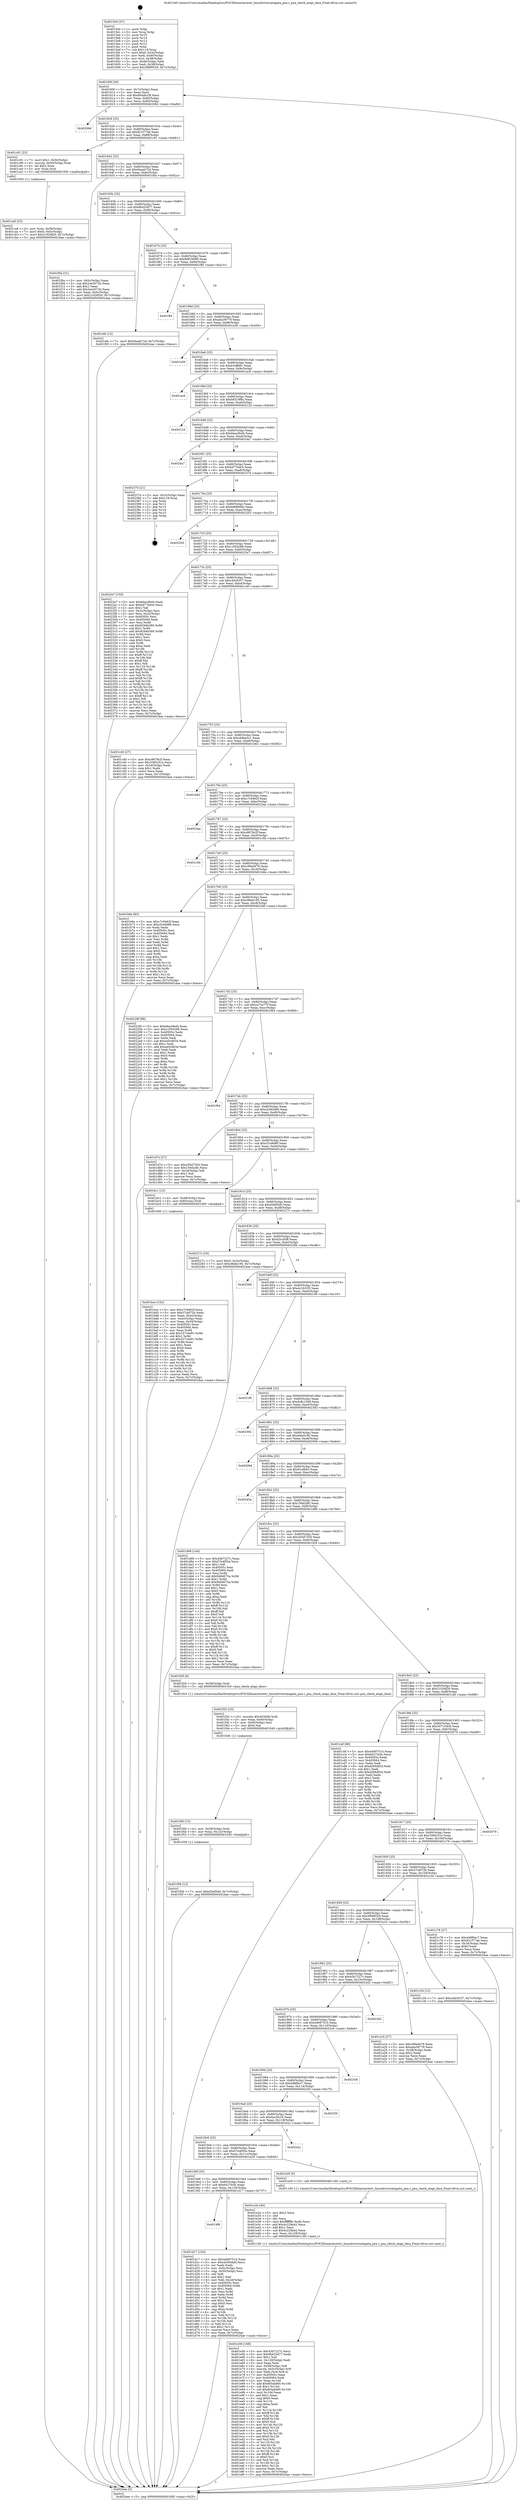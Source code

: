 digraph "0x4015e0" {
  label = "0x4015e0 (/mnt/c/Users/mathe/Desktop/tcc/POCII/binaries/extr_linuxdriversatapata_pxa.c_pxa_check_atapi_dma_Final-ollvm.out::main(0))"
  labelloc = "t"
  node[shape=record]

  Entry [label="",width=0.3,height=0.3,shape=circle,fillcolor=black,style=filled]
  "0x40160f" [label="{
     0x40160f [26]\l
     | [instrs]\l
     &nbsp;&nbsp;0x40160f \<+3\>: mov -0x7c(%rbp),%eax\l
     &nbsp;&nbsp;0x401612 \<+2\>: mov %eax,%ecx\l
     &nbsp;&nbsp;0x401614 \<+6\>: sub $0x804db1f8,%ecx\l
     &nbsp;&nbsp;0x40161a \<+3\>: mov %eax,-0x80(%rbp)\l
     &nbsp;&nbsp;0x40161d \<+6\>: mov %ecx,-0x84(%rbp)\l
     &nbsp;&nbsp;0x401623 \<+6\>: je 000000000040206d \<main+0xa8d\>\l
  }"]
  "0x40206d" [label="{
     0x40206d\l
  }", style=dashed]
  "0x401629" [label="{
     0x401629 [25]\l
     | [instrs]\l
     &nbsp;&nbsp;0x401629 \<+5\>: jmp 000000000040162e \<main+0x4e\>\l
     &nbsp;&nbsp;0x40162e \<+3\>: mov -0x80(%rbp),%eax\l
     &nbsp;&nbsp;0x401631 \<+5\>: sub $0x921f77a6,%eax\l
     &nbsp;&nbsp;0x401636 \<+6\>: mov %eax,-0x88(%rbp)\l
     &nbsp;&nbsp;0x40163c \<+6\>: je 0000000000401c91 \<main+0x6b1\>\l
  }"]
  Exit [label="",width=0.3,height=0.3,shape=circle,fillcolor=black,style=filled,peripheries=2]
  "0x401c91" [label="{
     0x401c91 [23]\l
     | [instrs]\l
     &nbsp;&nbsp;0x401c91 \<+7\>: movl $0x1,-0x50(%rbp)\l
     &nbsp;&nbsp;0x401c98 \<+4\>: movslq -0x50(%rbp),%rax\l
     &nbsp;&nbsp;0x401c9c \<+4\>: shl $0x2,%rax\l
     &nbsp;&nbsp;0x401ca0 \<+3\>: mov %rax,%rdi\l
     &nbsp;&nbsp;0x401ca3 \<+5\>: call 0000000000401050 \<malloc@plt\>\l
     | [calls]\l
     &nbsp;&nbsp;0x401050 \{1\} (unknown)\l
  }"]
  "0x401642" [label="{
     0x401642 [25]\l
     | [instrs]\l
     &nbsp;&nbsp;0x401642 \<+5\>: jmp 0000000000401647 \<main+0x67\>\l
     &nbsp;&nbsp;0x401647 \<+3\>: mov -0x80(%rbp),%eax\l
     &nbsp;&nbsp;0x40164a \<+5\>: sub $0x94aab72d,%eax\l
     &nbsp;&nbsp;0x40164f \<+6\>: mov %eax,-0x8c(%rbp)\l
     &nbsp;&nbsp;0x401655 \<+6\>: je 0000000000401f0a \<main+0x92a\>\l
  }"]
  "0x401f58" [label="{
     0x401f58 [12]\l
     | [instrs]\l
     &nbsp;&nbsp;0x401f58 \<+7\>: movl $0xd2fef5d0,-0x7c(%rbp)\l
     &nbsp;&nbsp;0x401f5f \<+5\>: jmp 00000000004024ae \<main+0xece\>\l
  }"]
  "0x401f0a" [label="{
     0x401f0a [31]\l
     | [instrs]\l
     &nbsp;&nbsp;0x401f0a \<+3\>: mov -0x5c(%rbp),%eax\l
     &nbsp;&nbsp;0x401f0d \<+5\>: sub $0x2ee3072b,%eax\l
     &nbsp;&nbsp;0x401f12 \<+3\>: add $0x1,%eax\l
     &nbsp;&nbsp;0x401f15 \<+5\>: add $0x2ee3072b,%eax\l
     &nbsp;&nbsp;0x401f1a \<+3\>: mov %eax,-0x5c(%rbp)\l
     &nbsp;&nbsp;0x401f1d \<+7\>: movl $0x21026f20,-0x7c(%rbp)\l
     &nbsp;&nbsp;0x401f24 \<+5\>: jmp 00000000004024ae \<main+0xece\>\l
  }"]
  "0x40165b" [label="{
     0x40165b [25]\l
     | [instrs]\l
     &nbsp;&nbsp;0x40165b \<+5\>: jmp 0000000000401660 \<main+0x80\>\l
     &nbsp;&nbsp;0x401660 \<+3\>: mov -0x80(%rbp),%eax\l
     &nbsp;&nbsp;0x401663 \<+5\>: sub $0x9b425d77,%eax\l
     &nbsp;&nbsp;0x401668 \<+6\>: mov %eax,-0x90(%rbp)\l
     &nbsp;&nbsp;0x40166e \<+6\>: je 0000000000401efe \<main+0x91e\>\l
  }"]
  "0x401f49" [label="{
     0x401f49 [15]\l
     | [instrs]\l
     &nbsp;&nbsp;0x401f49 \<+4\>: mov -0x58(%rbp),%rdi\l
     &nbsp;&nbsp;0x401f4d \<+6\>: mov %eax,-0x12c(%rbp)\l
     &nbsp;&nbsp;0x401f53 \<+5\>: call 0000000000401030 \<free@plt\>\l
     | [calls]\l
     &nbsp;&nbsp;0x401030 \{1\} (unknown)\l
  }"]
  "0x401efe" [label="{
     0x401efe [12]\l
     | [instrs]\l
     &nbsp;&nbsp;0x401efe \<+7\>: movl $0x94aab72d,-0x7c(%rbp)\l
     &nbsp;&nbsp;0x401f05 \<+5\>: jmp 00000000004024ae \<main+0xece\>\l
  }"]
  "0x401674" [label="{
     0x401674 [25]\l
     | [instrs]\l
     &nbsp;&nbsp;0x401674 \<+5\>: jmp 0000000000401679 \<main+0x99\>\l
     &nbsp;&nbsp;0x401679 \<+3\>: mov -0x80(%rbp),%eax\l
     &nbsp;&nbsp;0x40167c \<+5\>: sub $0x9d634990,%eax\l
     &nbsp;&nbsp;0x401681 \<+6\>: mov %eax,-0x94(%rbp)\l
     &nbsp;&nbsp;0x401687 \<+6\>: je 0000000000401ff4 \<main+0xa14\>\l
  }"]
  "0x401f32" [label="{
     0x401f32 [23]\l
     | [instrs]\l
     &nbsp;&nbsp;0x401f32 \<+10\>: movabs $0x4030d6,%rdi\l
     &nbsp;&nbsp;0x401f3c \<+3\>: mov %eax,-0x60(%rbp)\l
     &nbsp;&nbsp;0x401f3f \<+3\>: mov -0x60(%rbp),%esi\l
     &nbsp;&nbsp;0x401f42 \<+2\>: mov $0x0,%al\l
     &nbsp;&nbsp;0x401f44 \<+5\>: call 0000000000401040 \<printf@plt\>\l
     | [calls]\l
     &nbsp;&nbsp;0x401040 \{1\} (unknown)\l
  }"]
  "0x401ff4" [label="{
     0x401ff4\l
  }", style=dashed]
  "0x40168d" [label="{
     0x40168d [25]\l
     | [instrs]\l
     &nbsp;&nbsp;0x40168d \<+5\>: jmp 0000000000401692 \<main+0xb2\>\l
     &nbsp;&nbsp;0x401692 \<+3\>: mov -0x80(%rbp),%eax\l
     &nbsp;&nbsp;0x401695 \<+5\>: sub $0xada39779,%eax\l
     &nbsp;&nbsp;0x40169a \<+6\>: mov %eax,-0x98(%rbp)\l
     &nbsp;&nbsp;0x4016a0 \<+6\>: je 0000000000401a36 \<main+0x456\>\l
  }"]
  "0x401e56" [label="{
     0x401e56 [168]\l
     | [instrs]\l
     &nbsp;&nbsp;0x401e56 \<+5\>: mov $0x43b7227c,%ecx\l
     &nbsp;&nbsp;0x401e5b \<+5\>: mov $0x9b425d77,%edx\l
     &nbsp;&nbsp;0x401e60 \<+3\>: mov $0x1,%sil\l
     &nbsp;&nbsp;0x401e63 \<+6\>: mov -0x128(%rbp),%edi\l
     &nbsp;&nbsp;0x401e69 \<+3\>: imul %eax,%edi\l
     &nbsp;&nbsp;0x401e6c \<+4\>: mov -0x58(%rbp),%r8\l
     &nbsp;&nbsp;0x401e70 \<+4\>: movslq -0x5c(%rbp),%r9\l
     &nbsp;&nbsp;0x401e74 \<+4\>: mov %edi,(%r8,%r9,4)\l
     &nbsp;&nbsp;0x401e78 \<+7\>: mov 0x40505c,%eax\l
     &nbsp;&nbsp;0x401e7f \<+7\>: mov 0x405064,%edi\l
     &nbsp;&nbsp;0x401e86 \<+3\>: mov %eax,%r10d\l
     &nbsp;&nbsp;0x401e89 \<+7\>: add $0xfe5add60,%r10d\l
     &nbsp;&nbsp;0x401e90 \<+4\>: sub $0x1,%r10d\l
     &nbsp;&nbsp;0x401e94 \<+7\>: sub $0xfe5add60,%r10d\l
     &nbsp;&nbsp;0x401e9b \<+4\>: imul %r10d,%eax\l
     &nbsp;&nbsp;0x401e9f \<+3\>: and $0x1,%eax\l
     &nbsp;&nbsp;0x401ea2 \<+3\>: cmp $0x0,%eax\l
     &nbsp;&nbsp;0x401ea5 \<+4\>: sete %r11b\l
     &nbsp;&nbsp;0x401ea9 \<+3\>: cmp $0xa,%edi\l
     &nbsp;&nbsp;0x401eac \<+3\>: setl %bl\l
     &nbsp;&nbsp;0x401eaf \<+3\>: mov %r11b,%r14b\l
     &nbsp;&nbsp;0x401eb2 \<+4\>: xor $0xff,%r14b\l
     &nbsp;&nbsp;0x401eb6 \<+3\>: mov %bl,%r15b\l
     &nbsp;&nbsp;0x401eb9 \<+4\>: xor $0xff,%r15b\l
     &nbsp;&nbsp;0x401ebd \<+4\>: xor $0x0,%sil\l
     &nbsp;&nbsp;0x401ec1 \<+3\>: mov %r14b,%r12b\l
     &nbsp;&nbsp;0x401ec4 \<+4\>: and $0x0,%r12b\l
     &nbsp;&nbsp;0x401ec8 \<+3\>: and %sil,%r11b\l
     &nbsp;&nbsp;0x401ecb \<+3\>: mov %r15b,%r13b\l
     &nbsp;&nbsp;0x401ece \<+4\>: and $0x0,%r13b\l
     &nbsp;&nbsp;0x401ed2 \<+3\>: and %sil,%bl\l
     &nbsp;&nbsp;0x401ed5 \<+3\>: or %r11b,%r12b\l
     &nbsp;&nbsp;0x401ed8 \<+3\>: or %bl,%r13b\l
     &nbsp;&nbsp;0x401edb \<+3\>: xor %r13b,%r12b\l
     &nbsp;&nbsp;0x401ede \<+3\>: or %r15b,%r14b\l
     &nbsp;&nbsp;0x401ee1 \<+4\>: xor $0xff,%r14b\l
     &nbsp;&nbsp;0x401ee5 \<+4\>: or $0x0,%sil\l
     &nbsp;&nbsp;0x401ee9 \<+3\>: and %sil,%r14b\l
     &nbsp;&nbsp;0x401eec \<+3\>: or %r14b,%r12b\l
     &nbsp;&nbsp;0x401eef \<+4\>: test $0x1,%r12b\l
     &nbsp;&nbsp;0x401ef3 \<+3\>: cmovne %edx,%ecx\l
     &nbsp;&nbsp;0x401ef6 \<+3\>: mov %ecx,-0x7c(%rbp)\l
     &nbsp;&nbsp;0x401ef9 \<+5\>: jmp 00000000004024ae \<main+0xece\>\l
  }"]
  "0x401a36" [label="{
     0x401a36\l
  }", style=dashed]
  "0x4016a6" [label="{
     0x4016a6 [25]\l
     | [instrs]\l
     &nbsp;&nbsp;0x4016a6 \<+5\>: jmp 00000000004016ab \<main+0xcb\>\l
     &nbsp;&nbsp;0x4016ab \<+3\>: mov -0x80(%rbp),%eax\l
     &nbsp;&nbsp;0x4016ae \<+5\>: sub $0xb3cffd81,%eax\l
     &nbsp;&nbsp;0x4016b3 \<+6\>: mov %eax,-0x9c(%rbp)\l
     &nbsp;&nbsp;0x4016b9 \<+6\>: je 0000000000401ac6 \<main+0x4e6\>\l
  }"]
  "0x401e2e" [label="{
     0x401e2e [40]\l
     | [instrs]\l
     &nbsp;&nbsp;0x401e2e \<+5\>: mov $0x2,%ecx\l
     &nbsp;&nbsp;0x401e33 \<+1\>: cltd\l
     &nbsp;&nbsp;0x401e34 \<+2\>: idiv %ecx\l
     &nbsp;&nbsp;0x401e36 \<+6\>: imul $0xfffffffe,%edx,%ecx\l
     &nbsp;&nbsp;0x401e3c \<+6\>: add $0x4c228a42,%ecx\l
     &nbsp;&nbsp;0x401e42 \<+3\>: add $0x1,%ecx\l
     &nbsp;&nbsp;0x401e45 \<+6\>: sub $0x4c228a42,%ecx\l
     &nbsp;&nbsp;0x401e4b \<+6\>: mov %ecx,-0x128(%rbp)\l
     &nbsp;&nbsp;0x401e51 \<+5\>: call 0000000000401160 \<next_i\>\l
     | [calls]\l
     &nbsp;&nbsp;0x401160 \{1\} (/mnt/c/Users/mathe/Desktop/tcc/POCII/binaries/extr_linuxdriversatapata_pxa.c_pxa_check_atapi_dma_Final-ollvm.out::next_i)\l
  }"]
  "0x401ac6" [label="{
     0x401ac6\l
  }", style=dashed]
  "0x4016bf" [label="{
     0x4016bf [25]\l
     | [instrs]\l
     &nbsp;&nbsp;0x4016bf \<+5\>: jmp 00000000004016c4 \<main+0xe4\>\l
     &nbsp;&nbsp;0x4016c4 \<+3\>: mov -0x80(%rbp),%eax\l
     &nbsp;&nbsp;0x4016c7 \<+5\>: sub $0xb8318f8c,%eax\l
     &nbsp;&nbsp;0x4016cc \<+6\>: mov %eax,-0xa0(%rbp)\l
     &nbsp;&nbsp;0x4016d2 \<+6\>: je 0000000000402124 \<main+0xb44\>\l
  }"]
  "0x4019f8" [label="{
     0x4019f8\l
  }", style=dashed]
  "0x402124" [label="{
     0x402124\l
  }", style=dashed]
  "0x4016d8" [label="{
     0x4016d8 [25]\l
     | [instrs]\l
     &nbsp;&nbsp;0x4016d8 \<+5\>: jmp 00000000004016dd \<main+0xfd\>\l
     &nbsp;&nbsp;0x4016dd \<+3\>: mov -0x80(%rbp),%eax\l
     &nbsp;&nbsp;0x4016e0 \<+5\>: sub $0xbbac0bd4,%eax\l
     &nbsp;&nbsp;0x4016e5 \<+6\>: mov %eax,-0xa4(%rbp)\l
     &nbsp;&nbsp;0x4016eb \<+6\>: je 00000000004024a7 \<main+0xec7\>\l
  }"]
  "0x401d17" [label="{
     0x401d17 [103]\l
     | [instrs]\l
     &nbsp;&nbsp;0x401d17 \<+5\>: mov $0x44697510,%eax\l
     &nbsp;&nbsp;0x401d1c \<+5\>: mov $0xcb393dd0,%ecx\l
     &nbsp;&nbsp;0x401d21 \<+2\>: xor %edx,%edx\l
     &nbsp;&nbsp;0x401d23 \<+3\>: mov -0x5c(%rbp),%esi\l
     &nbsp;&nbsp;0x401d26 \<+3\>: cmp -0x50(%rbp),%esi\l
     &nbsp;&nbsp;0x401d29 \<+4\>: setl %dil\l
     &nbsp;&nbsp;0x401d2d \<+4\>: and $0x1,%dil\l
     &nbsp;&nbsp;0x401d31 \<+4\>: mov %dil,-0x2d(%rbp)\l
     &nbsp;&nbsp;0x401d35 \<+7\>: mov 0x40505c,%esi\l
     &nbsp;&nbsp;0x401d3c \<+8\>: mov 0x405064,%r8d\l
     &nbsp;&nbsp;0x401d44 \<+3\>: sub $0x1,%edx\l
     &nbsp;&nbsp;0x401d47 \<+3\>: mov %esi,%r9d\l
     &nbsp;&nbsp;0x401d4a \<+3\>: add %edx,%r9d\l
     &nbsp;&nbsp;0x401d4d \<+4\>: imul %r9d,%esi\l
     &nbsp;&nbsp;0x401d51 \<+3\>: and $0x1,%esi\l
     &nbsp;&nbsp;0x401d54 \<+3\>: cmp $0x0,%esi\l
     &nbsp;&nbsp;0x401d57 \<+4\>: sete %dil\l
     &nbsp;&nbsp;0x401d5b \<+4\>: cmp $0xa,%r8d\l
     &nbsp;&nbsp;0x401d5f \<+4\>: setl %r10b\l
     &nbsp;&nbsp;0x401d63 \<+3\>: mov %dil,%r11b\l
     &nbsp;&nbsp;0x401d66 \<+3\>: and %r10b,%r11b\l
     &nbsp;&nbsp;0x401d69 \<+3\>: xor %r10b,%dil\l
     &nbsp;&nbsp;0x401d6c \<+3\>: or %dil,%r11b\l
     &nbsp;&nbsp;0x401d6f \<+4\>: test $0x1,%r11b\l
     &nbsp;&nbsp;0x401d73 \<+3\>: cmovne %ecx,%eax\l
     &nbsp;&nbsp;0x401d76 \<+3\>: mov %eax,-0x7c(%rbp)\l
     &nbsp;&nbsp;0x401d79 \<+5\>: jmp 00000000004024ae \<main+0xece\>\l
  }"]
  "0x4024a7" [label="{
     0x4024a7\l
  }", style=dashed]
  "0x4016f1" [label="{
     0x4016f1 [25]\l
     | [instrs]\l
     &nbsp;&nbsp;0x4016f1 \<+5\>: jmp 00000000004016f6 \<main+0x116\>\l
     &nbsp;&nbsp;0x4016f6 \<+3\>: mov -0x80(%rbp),%eax\l
     &nbsp;&nbsp;0x4016f9 \<+5\>: sub $0xbd77bdc0,%eax\l
     &nbsp;&nbsp;0x4016fe \<+6\>: mov %eax,-0xa8(%rbp)\l
     &nbsp;&nbsp;0x401704 \<+6\>: je 000000000040237d \<main+0xd9d\>\l
  }"]
  "0x4019df" [label="{
     0x4019df [25]\l
     | [instrs]\l
     &nbsp;&nbsp;0x4019df \<+5\>: jmp 00000000004019e4 \<main+0x404\>\l
     &nbsp;&nbsp;0x4019e4 \<+3\>: mov -0x80(%rbp),%eax\l
     &nbsp;&nbsp;0x4019e7 \<+5\>: sub $0x64270cfc,%eax\l
     &nbsp;&nbsp;0x4019ec \<+6\>: mov %eax,-0x120(%rbp)\l
     &nbsp;&nbsp;0x4019f2 \<+6\>: je 0000000000401d17 \<main+0x737\>\l
  }"]
  "0x40237d" [label="{
     0x40237d [21]\l
     | [instrs]\l
     &nbsp;&nbsp;0x40237d \<+3\>: mov -0x2c(%rbp),%eax\l
     &nbsp;&nbsp;0x402380 \<+7\>: add $0x118,%rsp\l
     &nbsp;&nbsp;0x402387 \<+1\>: pop %rbx\l
     &nbsp;&nbsp;0x402388 \<+2\>: pop %r12\l
     &nbsp;&nbsp;0x40238a \<+2\>: pop %r13\l
     &nbsp;&nbsp;0x40238c \<+2\>: pop %r14\l
     &nbsp;&nbsp;0x40238e \<+2\>: pop %r15\l
     &nbsp;&nbsp;0x402390 \<+1\>: pop %rbp\l
     &nbsp;&nbsp;0x402391 \<+1\>: ret\l
  }"]
  "0x40170a" [label="{
     0x40170a [25]\l
     | [instrs]\l
     &nbsp;&nbsp;0x40170a \<+5\>: jmp 000000000040170f \<main+0x12f\>\l
     &nbsp;&nbsp;0x40170f \<+3\>: mov -0x80(%rbp),%eax\l
     &nbsp;&nbsp;0x401712 \<+5\>: sub $0xbdb8906c,%eax\l
     &nbsp;&nbsp;0x401717 \<+6\>: mov %eax,-0xac(%rbp)\l
     &nbsp;&nbsp;0x40171d \<+6\>: je 0000000000402205 \<main+0xc25\>\l
  }"]
  "0x401e29" [label="{
     0x401e29 [5]\l
     | [instrs]\l
     &nbsp;&nbsp;0x401e29 \<+5\>: call 0000000000401160 \<next_i\>\l
     | [calls]\l
     &nbsp;&nbsp;0x401160 \{1\} (/mnt/c/Users/mathe/Desktop/tcc/POCII/binaries/extr_linuxdriversatapata_pxa.c_pxa_check_atapi_dma_Final-ollvm.out::next_i)\l
  }"]
  "0x402205" [label="{
     0x402205\l
  }", style=dashed]
  "0x401723" [label="{
     0x401723 [25]\l
     | [instrs]\l
     &nbsp;&nbsp;0x401723 \<+5\>: jmp 0000000000401728 \<main+0x148\>\l
     &nbsp;&nbsp;0x401728 \<+3\>: mov -0x80(%rbp),%eax\l
     &nbsp;&nbsp;0x40172b \<+5\>: sub $0xc1954288,%eax\l
     &nbsp;&nbsp;0x401730 \<+6\>: mov %eax,-0xb0(%rbp)\l
     &nbsp;&nbsp;0x401736 \<+6\>: je 00000000004022e7 \<main+0xd07\>\l
  }"]
  "0x4019c6" [label="{
     0x4019c6 [25]\l
     | [instrs]\l
     &nbsp;&nbsp;0x4019c6 \<+5\>: jmp 00000000004019cb \<main+0x3eb\>\l
     &nbsp;&nbsp;0x4019cb \<+3\>: mov -0x80(%rbp),%eax\l
     &nbsp;&nbsp;0x4019ce \<+5\>: sub $0x57e4f50a,%eax\l
     &nbsp;&nbsp;0x4019d3 \<+6\>: mov %eax,-0x11c(%rbp)\l
     &nbsp;&nbsp;0x4019d9 \<+6\>: je 0000000000401e29 \<main+0x849\>\l
  }"]
  "0x4022e7" [label="{
     0x4022e7 [150]\l
     | [instrs]\l
     &nbsp;&nbsp;0x4022e7 \<+5\>: mov $0xbbac0bd4,%eax\l
     &nbsp;&nbsp;0x4022ec \<+5\>: mov $0xbd77bdc0,%ecx\l
     &nbsp;&nbsp;0x4022f1 \<+2\>: mov $0x1,%dl\l
     &nbsp;&nbsp;0x4022f3 \<+3\>: mov -0x3c(%rbp),%esi\l
     &nbsp;&nbsp;0x4022f6 \<+3\>: mov %esi,-0x2c(%rbp)\l
     &nbsp;&nbsp;0x4022f9 \<+7\>: mov 0x40505c,%esi\l
     &nbsp;&nbsp;0x402300 \<+7\>: mov 0x405064,%edi\l
     &nbsp;&nbsp;0x402307 \<+3\>: mov %esi,%r8d\l
     &nbsp;&nbsp;0x40230a \<+7\>: sub $0x9294b380,%r8d\l
     &nbsp;&nbsp;0x402311 \<+4\>: sub $0x1,%r8d\l
     &nbsp;&nbsp;0x402315 \<+7\>: add $0x9294b380,%r8d\l
     &nbsp;&nbsp;0x40231c \<+4\>: imul %r8d,%esi\l
     &nbsp;&nbsp;0x402320 \<+3\>: and $0x1,%esi\l
     &nbsp;&nbsp;0x402323 \<+3\>: cmp $0x0,%esi\l
     &nbsp;&nbsp;0x402326 \<+4\>: sete %r9b\l
     &nbsp;&nbsp;0x40232a \<+3\>: cmp $0xa,%edi\l
     &nbsp;&nbsp;0x40232d \<+4\>: setl %r10b\l
     &nbsp;&nbsp;0x402331 \<+3\>: mov %r9b,%r11b\l
     &nbsp;&nbsp;0x402334 \<+4\>: xor $0xff,%r11b\l
     &nbsp;&nbsp;0x402338 \<+3\>: mov %r10b,%bl\l
     &nbsp;&nbsp;0x40233b \<+3\>: xor $0xff,%bl\l
     &nbsp;&nbsp;0x40233e \<+3\>: xor $0x1,%dl\l
     &nbsp;&nbsp;0x402341 \<+3\>: mov %r11b,%r14b\l
     &nbsp;&nbsp;0x402344 \<+4\>: and $0xff,%r14b\l
     &nbsp;&nbsp;0x402348 \<+3\>: and %dl,%r9b\l
     &nbsp;&nbsp;0x40234b \<+3\>: mov %bl,%r15b\l
     &nbsp;&nbsp;0x40234e \<+4\>: and $0xff,%r15b\l
     &nbsp;&nbsp;0x402352 \<+3\>: and %dl,%r10b\l
     &nbsp;&nbsp;0x402355 \<+3\>: or %r9b,%r14b\l
     &nbsp;&nbsp;0x402358 \<+3\>: or %r10b,%r15b\l
     &nbsp;&nbsp;0x40235b \<+3\>: xor %r15b,%r14b\l
     &nbsp;&nbsp;0x40235e \<+3\>: or %bl,%r11b\l
     &nbsp;&nbsp;0x402361 \<+4\>: xor $0xff,%r11b\l
     &nbsp;&nbsp;0x402365 \<+3\>: or $0x1,%dl\l
     &nbsp;&nbsp;0x402368 \<+3\>: and %dl,%r11b\l
     &nbsp;&nbsp;0x40236b \<+3\>: or %r11b,%r14b\l
     &nbsp;&nbsp;0x40236e \<+4\>: test $0x1,%r14b\l
     &nbsp;&nbsp;0x402372 \<+3\>: cmovne %ecx,%eax\l
     &nbsp;&nbsp;0x402375 \<+3\>: mov %eax,-0x7c(%rbp)\l
     &nbsp;&nbsp;0x402378 \<+5\>: jmp 00000000004024ae \<main+0xece\>\l
  }"]
  "0x40173c" [label="{
     0x40173c [25]\l
     | [instrs]\l
     &nbsp;&nbsp;0x40173c \<+5\>: jmp 0000000000401741 \<main+0x161\>\l
     &nbsp;&nbsp;0x401741 \<+3\>: mov -0x80(%rbp),%eax\l
     &nbsp;&nbsp;0x401744 \<+5\>: sub $0xc4dc9337,%eax\l
     &nbsp;&nbsp;0x401749 \<+6\>: mov %eax,-0xb4(%rbp)\l
     &nbsp;&nbsp;0x40174f \<+6\>: je 0000000000401c40 \<main+0x660\>\l
  }"]
  "0x40242c" [label="{
     0x40242c\l
  }", style=dashed]
  "0x401c40" [label="{
     0x401c40 [27]\l
     | [instrs]\l
     &nbsp;&nbsp;0x401c40 \<+5\>: mov $0xc867fe2f,%eax\l
     &nbsp;&nbsp;0x401c45 \<+5\>: mov $0x3385c51e,%ecx\l
     &nbsp;&nbsp;0x401c4a \<+3\>: mov -0x34(%rbp),%edx\l
     &nbsp;&nbsp;0x401c4d \<+3\>: cmp $0x1,%edx\l
     &nbsp;&nbsp;0x401c50 \<+3\>: cmovl %ecx,%eax\l
     &nbsp;&nbsp;0x401c53 \<+3\>: mov %eax,-0x7c(%rbp)\l
     &nbsp;&nbsp;0x401c56 \<+5\>: jmp 00000000004024ae \<main+0xece\>\l
  }"]
  "0x401755" [label="{
     0x401755 [25]\l
     | [instrs]\l
     &nbsp;&nbsp;0x401755 \<+5\>: jmp 000000000040175a \<main+0x17a\>\l
     &nbsp;&nbsp;0x40175a \<+3\>: mov -0x80(%rbp),%eax\l
     &nbsp;&nbsp;0x40175d \<+5\>: sub $0xc64be5c1,%eax\l
     &nbsp;&nbsp;0x401762 \<+6\>: mov %eax,-0xb8(%rbp)\l
     &nbsp;&nbsp;0x401768 \<+6\>: je 0000000000401b62 \<main+0x582\>\l
  }"]
  "0x4019ad" [label="{
     0x4019ad [25]\l
     | [instrs]\l
     &nbsp;&nbsp;0x4019ad \<+5\>: jmp 00000000004019b2 \<main+0x3d2\>\l
     &nbsp;&nbsp;0x4019b2 \<+3\>: mov -0x80(%rbp),%eax\l
     &nbsp;&nbsp;0x4019b5 \<+5\>: sub $0x4ac5fc16,%eax\l
     &nbsp;&nbsp;0x4019ba \<+6\>: mov %eax,-0x118(%rbp)\l
     &nbsp;&nbsp;0x4019c0 \<+6\>: je 000000000040242c \<main+0xe4c\>\l
  }"]
  "0x401b62" [label="{
     0x401b62\l
  }", style=dashed]
  "0x40176e" [label="{
     0x40176e [25]\l
     | [instrs]\l
     &nbsp;&nbsp;0x40176e \<+5\>: jmp 0000000000401773 \<main+0x193\>\l
     &nbsp;&nbsp;0x401773 \<+3\>: mov -0x80(%rbp),%eax\l
     &nbsp;&nbsp;0x401776 \<+5\>: sub $0xc7c9462f,%eax\l
     &nbsp;&nbsp;0x40177b \<+6\>: mov %eax,-0xbc(%rbp)\l
     &nbsp;&nbsp;0x401781 \<+6\>: je 00000000004023aa \<main+0xdca\>\l
  }"]
  "0x40225f" [label="{
     0x40225f\l
  }", style=dashed]
  "0x4023aa" [label="{
     0x4023aa\l
  }", style=dashed]
  "0x401787" [label="{
     0x401787 [25]\l
     | [instrs]\l
     &nbsp;&nbsp;0x401787 \<+5\>: jmp 000000000040178c \<main+0x1ac\>\l
     &nbsp;&nbsp;0x40178c \<+3\>: mov -0x80(%rbp),%eax\l
     &nbsp;&nbsp;0x40178f \<+5\>: sub $0xc867fe2f,%eax\l
     &nbsp;&nbsp;0x401794 \<+6\>: mov %eax,-0xc0(%rbp)\l
     &nbsp;&nbsp;0x40179a \<+6\>: je 0000000000401c5b \<main+0x67b\>\l
  }"]
  "0x401994" [label="{
     0x401994 [25]\l
     | [instrs]\l
     &nbsp;&nbsp;0x401994 \<+5\>: jmp 0000000000401999 \<main+0x3b9\>\l
     &nbsp;&nbsp;0x401999 \<+3\>: mov -0x80(%rbp),%eax\l
     &nbsp;&nbsp;0x40199c \<+5\>: sub $0x448f0ec7,%eax\l
     &nbsp;&nbsp;0x4019a1 \<+6\>: mov %eax,-0x114(%rbp)\l
     &nbsp;&nbsp;0x4019a7 \<+6\>: je 000000000040225f \<main+0xc7f\>\l
  }"]
  "0x401c5b" [label="{
     0x401c5b\l
  }", style=dashed]
  "0x4017a0" [label="{
     0x4017a0 [25]\l
     | [instrs]\l
     &nbsp;&nbsp;0x4017a0 \<+5\>: jmp 00000000004017a5 \<main+0x1c5\>\l
     &nbsp;&nbsp;0x4017a5 \<+3\>: mov -0x80(%rbp),%eax\l
     &nbsp;&nbsp;0x4017a8 \<+5\>: sub $0xc99ed479,%eax\l
     &nbsp;&nbsp;0x4017ad \<+6\>: mov %eax,-0xc4(%rbp)\l
     &nbsp;&nbsp;0x4017b3 \<+6\>: je 0000000000401b6e \<main+0x58e\>\l
  }"]
  "0x4023c6" [label="{
     0x4023c6\l
  }", style=dashed]
  "0x401b6e" [label="{
     0x401b6e [83]\l
     | [instrs]\l
     &nbsp;&nbsp;0x401b6e \<+5\>: mov $0xc7c9462f,%eax\l
     &nbsp;&nbsp;0x401b73 \<+5\>: mov $0xcf1e9d88,%ecx\l
     &nbsp;&nbsp;0x401b78 \<+2\>: xor %edx,%edx\l
     &nbsp;&nbsp;0x401b7a \<+7\>: mov 0x40505c,%esi\l
     &nbsp;&nbsp;0x401b81 \<+7\>: mov 0x405064,%edi\l
     &nbsp;&nbsp;0x401b88 \<+3\>: sub $0x1,%edx\l
     &nbsp;&nbsp;0x401b8b \<+3\>: mov %esi,%r8d\l
     &nbsp;&nbsp;0x401b8e \<+3\>: add %edx,%r8d\l
     &nbsp;&nbsp;0x401b91 \<+4\>: imul %r8d,%esi\l
     &nbsp;&nbsp;0x401b95 \<+3\>: and $0x1,%esi\l
     &nbsp;&nbsp;0x401b98 \<+3\>: cmp $0x0,%esi\l
     &nbsp;&nbsp;0x401b9b \<+4\>: sete %r9b\l
     &nbsp;&nbsp;0x401b9f \<+3\>: cmp $0xa,%edi\l
     &nbsp;&nbsp;0x401ba2 \<+4\>: setl %r10b\l
     &nbsp;&nbsp;0x401ba6 \<+3\>: mov %r9b,%r11b\l
     &nbsp;&nbsp;0x401ba9 \<+3\>: and %r10b,%r11b\l
     &nbsp;&nbsp;0x401bac \<+3\>: xor %r10b,%r9b\l
     &nbsp;&nbsp;0x401baf \<+3\>: or %r9b,%r11b\l
     &nbsp;&nbsp;0x401bb2 \<+4\>: test $0x1,%r11b\l
     &nbsp;&nbsp;0x401bb6 \<+3\>: cmovne %ecx,%eax\l
     &nbsp;&nbsp;0x401bb9 \<+3\>: mov %eax,-0x7c(%rbp)\l
     &nbsp;&nbsp;0x401bbc \<+5\>: jmp 00000000004024ae \<main+0xece\>\l
  }"]
  "0x4017b9" [label="{
     0x4017b9 [25]\l
     | [instrs]\l
     &nbsp;&nbsp;0x4017b9 \<+5\>: jmp 00000000004017be \<main+0x1de\>\l
     &nbsp;&nbsp;0x4017be \<+3\>: mov -0x80(%rbp),%eax\l
     &nbsp;&nbsp;0x4017c1 \<+5\>: sub $0xc9bde195,%eax\l
     &nbsp;&nbsp;0x4017c6 \<+6\>: mov %eax,-0xc8(%rbp)\l
     &nbsp;&nbsp;0x4017cc \<+6\>: je 000000000040228f \<main+0xcaf\>\l
  }"]
  "0x40197b" [label="{
     0x40197b [25]\l
     | [instrs]\l
     &nbsp;&nbsp;0x40197b \<+5\>: jmp 0000000000401980 \<main+0x3a0\>\l
     &nbsp;&nbsp;0x401980 \<+3\>: mov -0x80(%rbp),%eax\l
     &nbsp;&nbsp;0x401983 \<+5\>: sub $0x44697510,%eax\l
     &nbsp;&nbsp;0x401988 \<+6\>: mov %eax,-0x110(%rbp)\l
     &nbsp;&nbsp;0x40198e \<+6\>: je 00000000004023c6 \<main+0xde6\>\l
  }"]
  "0x40228f" [label="{
     0x40228f [88]\l
     | [instrs]\l
     &nbsp;&nbsp;0x40228f \<+5\>: mov $0xbbac0bd4,%eax\l
     &nbsp;&nbsp;0x402294 \<+5\>: mov $0xc1954288,%ecx\l
     &nbsp;&nbsp;0x402299 \<+7\>: mov 0x40505c,%edx\l
     &nbsp;&nbsp;0x4022a0 \<+7\>: mov 0x405064,%esi\l
     &nbsp;&nbsp;0x4022a7 \<+2\>: mov %edx,%edi\l
     &nbsp;&nbsp;0x4022a9 \<+6\>: sub $0xee0cd63d,%edi\l
     &nbsp;&nbsp;0x4022af \<+3\>: sub $0x1,%edi\l
     &nbsp;&nbsp;0x4022b2 \<+6\>: add $0xee0cd63d,%edi\l
     &nbsp;&nbsp;0x4022b8 \<+3\>: imul %edi,%edx\l
     &nbsp;&nbsp;0x4022bb \<+3\>: and $0x1,%edx\l
     &nbsp;&nbsp;0x4022be \<+3\>: cmp $0x0,%edx\l
     &nbsp;&nbsp;0x4022c1 \<+4\>: sete %r8b\l
     &nbsp;&nbsp;0x4022c5 \<+3\>: cmp $0xa,%esi\l
     &nbsp;&nbsp;0x4022c8 \<+4\>: setl %r9b\l
     &nbsp;&nbsp;0x4022cc \<+3\>: mov %r8b,%r10b\l
     &nbsp;&nbsp;0x4022cf \<+3\>: and %r9b,%r10b\l
     &nbsp;&nbsp;0x4022d2 \<+3\>: xor %r9b,%r8b\l
     &nbsp;&nbsp;0x4022d5 \<+3\>: or %r8b,%r10b\l
     &nbsp;&nbsp;0x4022d8 \<+4\>: test $0x1,%r10b\l
     &nbsp;&nbsp;0x4022dc \<+3\>: cmovne %ecx,%eax\l
     &nbsp;&nbsp;0x4022df \<+3\>: mov %eax,-0x7c(%rbp)\l
     &nbsp;&nbsp;0x4022e2 \<+5\>: jmp 00000000004024ae \<main+0xece\>\l
  }"]
  "0x4017d2" [label="{
     0x4017d2 [25]\l
     | [instrs]\l
     &nbsp;&nbsp;0x4017d2 \<+5\>: jmp 00000000004017d7 \<main+0x1f7\>\l
     &nbsp;&nbsp;0x4017d7 \<+3\>: mov -0x80(%rbp),%eax\l
     &nbsp;&nbsp;0x4017da \<+5\>: sub $0xca72e77f,%eax\l
     &nbsp;&nbsp;0x4017df \<+6\>: mov %eax,-0xcc(%rbp)\l
     &nbsp;&nbsp;0x4017e5 \<+6\>: je 0000000000401f64 \<main+0x984\>\l
  }"]
  "0x4023d2" [label="{
     0x4023d2\l
  }", style=dashed]
  "0x401f64" [label="{
     0x401f64\l
  }", style=dashed]
  "0x4017eb" [label="{
     0x4017eb [25]\l
     | [instrs]\l
     &nbsp;&nbsp;0x4017eb \<+5\>: jmp 00000000004017f0 \<main+0x210\>\l
     &nbsp;&nbsp;0x4017f0 \<+3\>: mov -0x80(%rbp),%eax\l
     &nbsp;&nbsp;0x4017f3 \<+5\>: sub $0xcb393dd0,%eax\l
     &nbsp;&nbsp;0x4017f8 \<+6\>: mov %eax,-0xd0(%rbp)\l
     &nbsp;&nbsp;0x4017fe \<+6\>: je 0000000000401d7e \<main+0x79e\>\l
  }"]
  "0x401ca8" [label="{
     0x401ca8 [23]\l
     | [instrs]\l
     &nbsp;&nbsp;0x401ca8 \<+4\>: mov %rax,-0x58(%rbp)\l
     &nbsp;&nbsp;0x401cac \<+7\>: movl $0x0,-0x5c(%rbp)\l
     &nbsp;&nbsp;0x401cb3 \<+7\>: movl $0x21026f20,-0x7c(%rbp)\l
     &nbsp;&nbsp;0x401cba \<+5\>: jmp 00000000004024ae \<main+0xece\>\l
  }"]
  "0x401d7e" [label="{
     0x401d7e [27]\l
     | [instrs]\l
     &nbsp;&nbsp;0x401d7e \<+5\>: mov $0x205d7350,%eax\l
     &nbsp;&nbsp;0x401d83 \<+5\>: mov $0x156d2dfc,%ecx\l
     &nbsp;&nbsp;0x401d88 \<+3\>: mov -0x2d(%rbp),%dl\l
     &nbsp;&nbsp;0x401d8b \<+3\>: test $0x1,%dl\l
     &nbsp;&nbsp;0x401d8e \<+3\>: cmovne %ecx,%eax\l
     &nbsp;&nbsp;0x401d91 \<+3\>: mov %eax,-0x7c(%rbp)\l
     &nbsp;&nbsp;0x401d94 \<+5\>: jmp 00000000004024ae \<main+0xece\>\l
  }"]
  "0x401804" [label="{
     0x401804 [25]\l
     | [instrs]\l
     &nbsp;&nbsp;0x401804 \<+5\>: jmp 0000000000401809 \<main+0x229\>\l
     &nbsp;&nbsp;0x401809 \<+3\>: mov -0x80(%rbp),%eax\l
     &nbsp;&nbsp;0x40180c \<+5\>: sub $0xcf1e9d88,%eax\l
     &nbsp;&nbsp;0x401811 \<+6\>: mov %eax,-0xd4(%rbp)\l
     &nbsp;&nbsp;0x401817 \<+6\>: je 0000000000401bc1 \<main+0x5e1\>\l
  }"]
  "0x401bce" [label="{
     0x401bce [102]\l
     | [instrs]\l
     &nbsp;&nbsp;0x401bce \<+5\>: mov $0xc7c9462f,%ecx\l
     &nbsp;&nbsp;0x401bd3 \<+5\>: mov $0x37cbf72b,%edx\l
     &nbsp;&nbsp;0x401bd8 \<+3\>: mov %eax,-0x4c(%rbp)\l
     &nbsp;&nbsp;0x401bdb \<+3\>: mov -0x4c(%rbp),%eax\l
     &nbsp;&nbsp;0x401bde \<+3\>: mov %eax,-0x34(%rbp)\l
     &nbsp;&nbsp;0x401be1 \<+7\>: mov 0x40505c,%eax\l
     &nbsp;&nbsp;0x401be8 \<+7\>: mov 0x405064,%esi\l
     &nbsp;&nbsp;0x401bef \<+3\>: mov %eax,%r8d\l
     &nbsp;&nbsp;0x401bf2 \<+7\>: add $0x327cde91,%r8d\l
     &nbsp;&nbsp;0x401bf9 \<+4\>: sub $0x1,%r8d\l
     &nbsp;&nbsp;0x401bfd \<+7\>: sub $0x327cde91,%r8d\l
     &nbsp;&nbsp;0x401c04 \<+4\>: imul %r8d,%eax\l
     &nbsp;&nbsp;0x401c08 \<+3\>: and $0x1,%eax\l
     &nbsp;&nbsp;0x401c0b \<+3\>: cmp $0x0,%eax\l
     &nbsp;&nbsp;0x401c0e \<+4\>: sete %r9b\l
     &nbsp;&nbsp;0x401c12 \<+3\>: cmp $0xa,%esi\l
     &nbsp;&nbsp;0x401c15 \<+4\>: setl %r10b\l
     &nbsp;&nbsp;0x401c19 \<+3\>: mov %r9b,%r11b\l
     &nbsp;&nbsp;0x401c1c \<+3\>: and %r10b,%r11b\l
     &nbsp;&nbsp;0x401c1f \<+3\>: xor %r10b,%r9b\l
     &nbsp;&nbsp;0x401c22 \<+3\>: or %r9b,%r11b\l
     &nbsp;&nbsp;0x401c25 \<+4\>: test $0x1,%r11b\l
     &nbsp;&nbsp;0x401c29 \<+3\>: cmovne %edx,%ecx\l
     &nbsp;&nbsp;0x401c2c \<+3\>: mov %ecx,-0x7c(%rbp)\l
     &nbsp;&nbsp;0x401c2f \<+5\>: jmp 00000000004024ae \<main+0xece\>\l
  }"]
  "0x401bc1" [label="{
     0x401bc1 [13]\l
     | [instrs]\l
     &nbsp;&nbsp;0x401bc1 \<+4\>: mov -0x48(%rbp),%rax\l
     &nbsp;&nbsp;0x401bc5 \<+4\>: mov 0x8(%rax),%rdi\l
     &nbsp;&nbsp;0x401bc9 \<+5\>: call 0000000000401060 \<atoi@plt\>\l
     | [calls]\l
     &nbsp;&nbsp;0x401060 \{1\} (unknown)\l
  }"]
  "0x40181d" [label="{
     0x40181d [25]\l
     | [instrs]\l
     &nbsp;&nbsp;0x40181d \<+5\>: jmp 0000000000401822 \<main+0x242\>\l
     &nbsp;&nbsp;0x401822 \<+3\>: mov -0x80(%rbp),%eax\l
     &nbsp;&nbsp;0x401825 \<+5\>: sub $0xd2fef5d0,%eax\l
     &nbsp;&nbsp;0x40182a \<+6\>: mov %eax,-0xd8(%rbp)\l
     &nbsp;&nbsp;0x401830 \<+6\>: je 000000000040227c \<main+0xc9c\>\l
  }"]
  "0x4015e0" [label="{
     0x4015e0 [47]\l
     | [instrs]\l
     &nbsp;&nbsp;0x4015e0 \<+1\>: push %rbp\l
     &nbsp;&nbsp;0x4015e1 \<+3\>: mov %rsp,%rbp\l
     &nbsp;&nbsp;0x4015e4 \<+2\>: push %r15\l
     &nbsp;&nbsp;0x4015e6 \<+2\>: push %r14\l
     &nbsp;&nbsp;0x4015e8 \<+2\>: push %r13\l
     &nbsp;&nbsp;0x4015ea \<+2\>: push %r12\l
     &nbsp;&nbsp;0x4015ec \<+1\>: push %rbx\l
     &nbsp;&nbsp;0x4015ed \<+7\>: sub $0x118,%rsp\l
     &nbsp;&nbsp;0x4015f4 \<+7\>: movl $0x0,-0x3c(%rbp)\l
     &nbsp;&nbsp;0x4015fb \<+3\>: mov %edi,-0x40(%rbp)\l
     &nbsp;&nbsp;0x4015fe \<+4\>: mov %rsi,-0x48(%rbp)\l
     &nbsp;&nbsp;0x401602 \<+3\>: mov -0x40(%rbp),%edi\l
     &nbsp;&nbsp;0x401605 \<+3\>: mov %edi,-0x38(%rbp)\l
     &nbsp;&nbsp;0x401608 \<+7\>: movl $0x3f999529,-0x7c(%rbp)\l
  }"]
  "0x40227c" [label="{
     0x40227c [19]\l
     | [instrs]\l
     &nbsp;&nbsp;0x40227c \<+7\>: movl $0x0,-0x3c(%rbp)\l
     &nbsp;&nbsp;0x402283 \<+7\>: movl $0xc9bde195,-0x7c(%rbp)\l
     &nbsp;&nbsp;0x40228a \<+5\>: jmp 00000000004024ae \<main+0xece\>\l
  }"]
  "0x401836" [label="{
     0x401836 [25]\l
     | [instrs]\l
     &nbsp;&nbsp;0x401836 \<+5\>: jmp 000000000040183b \<main+0x25b\>\l
     &nbsp;&nbsp;0x40183b \<+3\>: mov -0x80(%rbp),%eax\l
     &nbsp;&nbsp;0x40183e \<+5\>: sub $0xd3ccfcf8,%eax\l
     &nbsp;&nbsp;0x401843 \<+6\>: mov %eax,-0xdc(%rbp)\l
     &nbsp;&nbsp;0x401849 \<+6\>: je 000000000040226b \<main+0xc8b\>\l
  }"]
  "0x4024ae" [label="{
     0x4024ae [5]\l
     | [instrs]\l
     &nbsp;&nbsp;0x4024ae \<+5\>: jmp 000000000040160f \<main+0x2f\>\l
  }"]
  "0x40226b" [label="{
     0x40226b\l
  }", style=dashed]
  "0x40184f" [label="{
     0x40184f [25]\l
     | [instrs]\l
     &nbsp;&nbsp;0x40184f \<+5\>: jmp 0000000000401854 \<main+0x274\>\l
     &nbsp;&nbsp;0x401854 \<+3\>: mov -0x80(%rbp),%eax\l
     &nbsp;&nbsp;0x401857 \<+5\>: sub $0xdc1fc535,%eax\l
     &nbsp;&nbsp;0x40185c \<+6\>: mov %eax,-0xe0(%rbp)\l
     &nbsp;&nbsp;0x401862 \<+6\>: je 00000000004021f9 \<main+0xc19\>\l
  }"]
  "0x401962" [label="{
     0x401962 [25]\l
     | [instrs]\l
     &nbsp;&nbsp;0x401962 \<+5\>: jmp 0000000000401967 \<main+0x387\>\l
     &nbsp;&nbsp;0x401967 \<+3\>: mov -0x80(%rbp),%eax\l
     &nbsp;&nbsp;0x40196a \<+5\>: sub $0x43b7227c,%eax\l
     &nbsp;&nbsp;0x40196f \<+6\>: mov %eax,-0x10c(%rbp)\l
     &nbsp;&nbsp;0x401975 \<+6\>: je 00000000004023d2 \<main+0xdf2\>\l
  }"]
  "0x4021f9" [label="{
     0x4021f9\l
  }", style=dashed]
  "0x401868" [label="{
     0x401868 [25]\l
     | [instrs]\l
     &nbsp;&nbsp;0x401868 \<+5\>: jmp 000000000040186d \<main+0x28d\>\l
     &nbsp;&nbsp;0x40186d \<+3\>: mov -0x80(%rbp),%eax\l
     &nbsp;&nbsp;0x401870 \<+5\>: sub $0xdc8c13d9,%eax\l
     &nbsp;&nbsp;0x401875 \<+6\>: mov %eax,-0xe4(%rbp)\l
     &nbsp;&nbsp;0x40187b \<+6\>: je 0000000000402392 \<main+0xdb2\>\l
  }"]
  "0x401a1b" [label="{
     0x401a1b [27]\l
     | [instrs]\l
     &nbsp;&nbsp;0x401a1b \<+5\>: mov $0xc99ed479,%eax\l
     &nbsp;&nbsp;0x401a20 \<+5\>: mov $0xada39779,%ecx\l
     &nbsp;&nbsp;0x401a25 \<+3\>: mov -0x38(%rbp),%edx\l
     &nbsp;&nbsp;0x401a28 \<+3\>: cmp $0x2,%edx\l
     &nbsp;&nbsp;0x401a2b \<+3\>: cmovne %ecx,%eax\l
     &nbsp;&nbsp;0x401a2e \<+3\>: mov %eax,-0x7c(%rbp)\l
     &nbsp;&nbsp;0x401a31 \<+5\>: jmp 00000000004024ae \<main+0xece\>\l
  }"]
  "0x402392" [label="{
     0x402392\l
  }", style=dashed]
  "0x401881" [label="{
     0x401881 [25]\l
     | [instrs]\l
     &nbsp;&nbsp;0x401881 \<+5\>: jmp 0000000000401886 \<main+0x2a6\>\l
     &nbsp;&nbsp;0x401886 \<+3\>: mov -0x80(%rbp),%eax\l
     &nbsp;&nbsp;0x401889 \<+5\>: sub $0xef4e0c56,%eax\l
     &nbsp;&nbsp;0x40188e \<+6\>: mov %eax,-0xe8(%rbp)\l
     &nbsp;&nbsp;0x401894 \<+6\>: je 0000000000402094 \<main+0xab4\>\l
  }"]
  "0x401949" [label="{
     0x401949 [25]\l
     | [instrs]\l
     &nbsp;&nbsp;0x401949 \<+5\>: jmp 000000000040194e \<main+0x36e\>\l
     &nbsp;&nbsp;0x40194e \<+3\>: mov -0x80(%rbp),%eax\l
     &nbsp;&nbsp;0x401951 \<+5\>: sub $0x3f999529,%eax\l
     &nbsp;&nbsp;0x401956 \<+6\>: mov %eax,-0x108(%rbp)\l
     &nbsp;&nbsp;0x40195c \<+6\>: je 0000000000401a1b \<main+0x43b\>\l
  }"]
  "0x402094" [label="{
     0x402094\l
  }", style=dashed]
  "0x40189a" [label="{
     0x40189a [25]\l
     | [instrs]\l
     &nbsp;&nbsp;0x40189a \<+5\>: jmp 000000000040189f \<main+0x2bf\>\l
     &nbsp;&nbsp;0x40189f \<+3\>: mov -0x80(%rbp),%eax\l
     &nbsp;&nbsp;0x4018a2 \<+5\>: sub $0x91afbb3,%eax\l
     &nbsp;&nbsp;0x4018a7 \<+6\>: mov %eax,-0xec(%rbp)\l
     &nbsp;&nbsp;0x4018ad \<+6\>: je 000000000040245a \<main+0xe7a\>\l
  }"]
  "0x401c34" [label="{
     0x401c34 [12]\l
     | [instrs]\l
     &nbsp;&nbsp;0x401c34 \<+7\>: movl $0xc4dc9337,-0x7c(%rbp)\l
     &nbsp;&nbsp;0x401c3b \<+5\>: jmp 00000000004024ae \<main+0xece\>\l
  }"]
  "0x40245a" [label="{
     0x40245a\l
  }", style=dashed]
  "0x4018b3" [label="{
     0x4018b3 [25]\l
     | [instrs]\l
     &nbsp;&nbsp;0x4018b3 \<+5\>: jmp 00000000004018b8 \<main+0x2d8\>\l
     &nbsp;&nbsp;0x4018b8 \<+3\>: mov -0x80(%rbp),%eax\l
     &nbsp;&nbsp;0x4018bb \<+5\>: sub $0x156d2dfc,%eax\l
     &nbsp;&nbsp;0x4018c0 \<+6\>: mov %eax,-0xf0(%rbp)\l
     &nbsp;&nbsp;0x4018c6 \<+6\>: je 0000000000401d99 \<main+0x7b9\>\l
  }"]
  "0x401930" [label="{
     0x401930 [25]\l
     | [instrs]\l
     &nbsp;&nbsp;0x401930 \<+5\>: jmp 0000000000401935 \<main+0x355\>\l
     &nbsp;&nbsp;0x401935 \<+3\>: mov -0x80(%rbp),%eax\l
     &nbsp;&nbsp;0x401938 \<+5\>: sub $0x37cbf72b,%eax\l
     &nbsp;&nbsp;0x40193d \<+6\>: mov %eax,-0x104(%rbp)\l
     &nbsp;&nbsp;0x401943 \<+6\>: je 0000000000401c34 \<main+0x654\>\l
  }"]
  "0x401d99" [label="{
     0x401d99 [144]\l
     | [instrs]\l
     &nbsp;&nbsp;0x401d99 \<+5\>: mov $0x43b7227c,%eax\l
     &nbsp;&nbsp;0x401d9e \<+5\>: mov $0x57e4f50a,%ecx\l
     &nbsp;&nbsp;0x401da3 \<+2\>: mov $0x1,%dl\l
     &nbsp;&nbsp;0x401da5 \<+7\>: mov 0x40505c,%esi\l
     &nbsp;&nbsp;0x401dac \<+7\>: mov 0x405064,%edi\l
     &nbsp;&nbsp;0x401db3 \<+3\>: mov %esi,%r8d\l
     &nbsp;&nbsp;0x401db6 \<+7\>: sub $0x9484675a,%r8d\l
     &nbsp;&nbsp;0x401dbd \<+4\>: sub $0x1,%r8d\l
     &nbsp;&nbsp;0x401dc1 \<+7\>: add $0x9484675a,%r8d\l
     &nbsp;&nbsp;0x401dc8 \<+4\>: imul %r8d,%esi\l
     &nbsp;&nbsp;0x401dcc \<+3\>: and $0x1,%esi\l
     &nbsp;&nbsp;0x401dcf \<+3\>: cmp $0x0,%esi\l
     &nbsp;&nbsp;0x401dd2 \<+4\>: sete %r9b\l
     &nbsp;&nbsp;0x401dd6 \<+3\>: cmp $0xa,%edi\l
     &nbsp;&nbsp;0x401dd9 \<+4\>: setl %r10b\l
     &nbsp;&nbsp;0x401ddd \<+3\>: mov %r9b,%r11b\l
     &nbsp;&nbsp;0x401de0 \<+4\>: xor $0xff,%r11b\l
     &nbsp;&nbsp;0x401de4 \<+3\>: mov %r10b,%bl\l
     &nbsp;&nbsp;0x401de7 \<+3\>: xor $0xff,%bl\l
     &nbsp;&nbsp;0x401dea \<+3\>: xor $0x0,%dl\l
     &nbsp;&nbsp;0x401ded \<+3\>: mov %r11b,%r14b\l
     &nbsp;&nbsp;0x401df0 \<+4\>: and $0x0,%r14b\l
     &nbsp;&nbsp;0x401df4 \<+3\>: and %dl,%r9b\l
     &nbsp;&nbsp;0x401df7 \<+3\>: mov %bl,%r15b\l
     &nbsp;&nbsp;0x401dfa \<+4\>: and $0x0,%r15b\l
     &nbsp;&nbsp;0x401dfe \<+3\>: and %dl,%r10b\l
     &nbsp;&nbsp;0x401e01 \<+3\>: or %r9b,%r14b\l
     &nbsp;&nbsp;0x401e04 \<+3\>: or %r10b,%r15b\l
     &nbsp;&nbsp;0x401e07 \<+3\>: xor %r15b,%r14b\l
     &nbsp;&nbsp;0x401e0a \<+3\>: or %bl,%r11b\l
     &nbsp;&nbsp;0x401e0d \<+4\>: xor $0xff,%r11b\l
     &nbsp;&nbsp;0x401e11 \<+3\>: or $0x0,%dl\l
     &nbsp;&nbsp;0x401e14 \<+3\>: and %dl,%r11b\l
     &nbsp;&nbsp;0x401e17 \<+3\>: or %r11b,%r14b\l
     &nbsp;&nbsp;0x401e1a \<+4\>: test $0x1,%r14b\l
     &nbsp;&nbsp;0x401e1e \<+3\>: cmovne %ecx,%eax\l
     &nbsp;&nbsp;0x401e21 \<+3\>: mov %eax,-0x7c(%rbp)\l
     &nbsp;&nbsp;0x401e24 \<+5\>: jmp 00000000004024ae \<main+0xece\>\l
  }"]
  "0x4018cc" [label="{
     0x4018cc [25]\l
     | [instrs]\l
     &nbsp;&nbsp;0x4018cc \<+5\>: jmp 00000000004018d1 \<main+0x2f1\>\l
     &nbsp;&nbsp;0x4018d1 \<+3\>: mov -0x80(%rbp),%eax\l
     &nbsp;&nbsp;0x4018d4 \<+5\>: sub $0x205d7350,%eax\l
     &nbsp;&nbsp;0x4018d9 \<+6\>: mov %eax,-0xf4(%rbp)\l
     &nbsp;&nbsp;0x4018df \<+6\>: je 0000000000401f29 \<main+0x949\>\l
  }"]
  "0x401c76" [label="{
     0x401c76 [27]\l
     | [instrs]\l
     &nbsp;&nbsp;0x401c76 \<+5\>: mov $0x448f0ec7,%eax\l
     &nbsp;&nbsp;0x401c7b \<+5\>: mov $0x921f77a6,%ecx\l
     &nbsp;&nbsp;0x401c80 \<+3\>: mov -0x34(%rbp),%edx\l
     &nbsp;&nbsp;0x401c83 \<+3\>: cmp $0x0,%edx\l
     &nbsp;&nbsp;0x401c86 \<+3\>: cmove %ecx,%eax\l
     &nbsp;&nbsp;0x401c89 \<+3\>: mov %eax,-0x7c(%rbp)\l
     &nbsp;&nbsp;0x401c8c \<+5\>: jmp 00000000004024ae \<main+0xece\>\l
  }"]
  "0x401f29" [label="{
     0x401f29 [9]\l
     | [instrs]\l
     &nbsp;&nbsp;0x401f29 \<+4\>: mov -0x58(%rbp),%rdi\l
     &nbsp;&nbsp;0x401f2d \<+5\>: call 00000000004015c0 \<pxa_check_atapi_dma\>\l
     | [calls]\l
     &nbsp;&nbsp;0x4015c0 \{1\} (/mnt/c/Users/mathe/Desktop/tcc/POCII/binaries/extr_linuxdriversatapata_pxa.c_pxa_check_atapi_dma_Final-ollvm.out::pxa_check_atapi_dma)\l
  }"]
  "0x4018e5" [label="{
     0x4018e5 [25]\l
     | [instrs]\l
     &nbsp;&nbsp;0x4018e5 \<+5\>: jmp 00000000004018ea \<main+0x30a\>\l
     &nbsp;&nbsp;0x4018ea \<+3\>: mov -0x80(%rbp),%eax\l
     &nbsp;&nbsp;0x4018ed \<+5\>: sub $0x21026f20,%eax\l
     &nbsp;&nbsp;0x4018f2 \<+6\>: mov %eax,-0xf8(%rbp)\l
     &nbsp;&nbsp;0x4018f8 \<+6\>: je 0000000000401cbf \<main+0x6df\>\l
  }"]
  "0x401917" [label="{
     0x401917 [25]\l
     | [instrs]\l
     &nbsp;&nbsp;0x401917 \<+5\>: jmp 000000000040191c \<main+0x33c\>\l
     &nbsp;&nbsp;0x40191c \<+3\>: mov -0x80(%rbp),%eax\l
     &nbsp;&nbsp;0x40191f \<+5\>: sub $0x3385c51e,%eax\l
     &nbsp;&nbsp;0x401924 \<+6\>: mov %eax,-0x100(%rbp)\l
     &nbsp;&nbsp;0x40192a \<+6\>: je 0000000000401c76 \<main+0x696\>\l
  }"]
  "0x401cbf" [label="{
     0x401cbf [88]\l
     | [instrs]\l
     &nbsp;&nbsp;0x401cbf \<+5\>: mov $0x44697510,%eax\l
     &nbsp;&nbsp;0x401cc4 \<+5\>: mov $0x64270cfc,%ecx\l
     &nbsp;&nbsp;0x401cc9 \<+7\>: mov 0x40505c,%edx\l
     &nbsp;&nbsp;0x401cd0 \<+7\>: mov 0x405064,%esi\l
     &nbsp;&nbsp;0x401cd7 \<+2\>: mov %edx,%edi\l
     &nbsp;&nbsp;0x401cd9 \<+6\>: sub $0xd266df2d,%edi\l
     &nbsp;&nbsp;0x401cdf \<+3\>: sub $0x1,%edi\l
     &nbsp;&nbsp;0x401ce2 \<+6\>: add $0xd266df2d,%edi\l
     &nbsp;&nbsp;0x401ce8 \<+3\>: imul %edi,%edx\l
     &nbsp;&nbsp;0x401ceb \<+3\>: and $0x1,%edx\l
     &nbsp;&nbsp;0x401cee \<+3\>: cmp $0x0,%edx\l
     &nbsp;&nbsp;0x401cf1 \<+4\>: sete %r8b\l
     &nbsp;&nbsp;0x401cf5 \<+3\>: cmp $0xa,%esi\l
     &nbsp;&nbsp;0x401cf8 \<+4\>: setl %r9b\l
     &nbsp;&nbsp;0x401cfc \<+3\>: mov %r8b,%r10b\l
     &nbsp;&nbsp;0x401cff \<+3\>: and %r9b,%r10b\l
     &nbsp;&nbsp;0x401d02 \<+3\>: xor %r9b,%r8b\l
     &nbsp;&nbsp;0x401d05 \<+3\>: or %r8b,%r10b\l
     &nbsp;&nbsp;0x401d08 \<+4\>: test $0x1,%r10b\l
     &nbsp;&nbsp;0x401d0c \<+3\>: cmovne %ecx,%eax\l
     &nbsp;&nbsp;0x401d0f \<+3\>: mov %eax,-0x7c(%rbp)\l
     &nbsp;&nbsp;0x401d12 \<+5\>: jmp 00000000004024ae \<main+0xece\>\l
  }"]
  "0x4018fe" [label="{
     0x4018fe [25]\l
     | [instrs]\l
     &nbsp;&nbsp;0x4018fe \<+5\>: jmp 0000000000401903 \<main+0x323\>\l
     &nbsp;&nbsp;0x401903 \<+3\>: mov -0x80(%rbp),%eax\l
     &nbsp;&nbsp;0x401906 \<+5\>: sub $0x307164c8,%eax\l
     &nbsp;&nbsp;0x40190b \<+6\>: mov %eax,-0xfc(%rbp)\l
     &nbsp;&nbsp;0x401911 \<+6\>: je 0000000000402079 \<main+0xa99\>\l
  }"]
  "0x402079" [label="{
     0x402079\l
  }", style=dashed]
  Entry -> "0x4015e0" [label=" 1"]
  "0x40160f" -> "0x40206d" [label=" 0"]
  "0x40160f" -> "0x401629" [label=" 22"]
  "0x40237d" -> Exit [label=" 1"]
  "0x401629" -> "0x401c91" [label=" 1"]
  "0x401629" -> "0x401642" [label=" 21"]
  "0x4022e7" -> "0x4024ae" [label=" 1"]
  "0x401642" -> "0x401f0a" [label=" 1"]
  "0x401642" -> "0x40165b" [label=" 20"]
  "0x40228f" -> "0x4024ae" [label=" 1"]
  "0x40165b" -> "0x401efe" [label=" 1"]
  "0x40165b" -> "0x401674" [label=" 19"]
  "0x40227c" -> "0x4024ae" [label=" 1"]
  "0x401674" -> "0x401ff4" [label=" 0"]
  "0x401674" -> "0x40168d" [label=" 19"]
  "0x401f58" -> "0x4024ae" [label=" 1"]
  "0x40168d" -> "0x401a36" [label=" 0"]
  "0x40168d" -> "0x4016a6" [label=" 19"]
  "0x401f49" -> "0x401f58" [label=" 1"]
  "0x4016a6" -> "0x401ac6" [label=" 0"]
  "0x4016a6" -> "0x4016bf" [label=" 19"]
  "0x401f32" -> "0x401f49" [label=" 1"]
  "0x4016bf" -> "0x402124" [label=" 0"]
  "0x4016bf" -> "0x4016d8" [label=" 19"]
  "0x401f29" -> "0x401f32" [label=" 1"]
  "0x4016d8" -> "0x4024a7" [label=" 0"]
  "0x4016d8" -> "0x4016f1" [label=" 19"]
  "0x401f0a" -> "0x4024ae" [label=" 1"]
  "0x4016f1" -> "0x40237d" [label=" 1"]
  "0x4016f1" -> "0x40170a" [label=" 18"]
  "0x401e56" -> "0x4024ae" [label=" 1"]
  "0x40170a" -> "0x402205" [label=" 0"]
  "0x40170a" -> "0x401723" [label=" 18"]
  "0x401e2e" -> "0x401e56" [label=" 1"]
  "0x401723" -> "0x4022e7" [label=" 1"]
  "0x401723" -> "0x40173c" [label=" 17"]
  "0x401d99" -> "0x4024ae" [label=" 1"]
  "0x40173c" -> "0x401c40" [label=" 1"]
  "0x40173c" -> "0x401755" [label=" 16"]
  "0x401d7e" -> "0x4024ae" [label=" 2"]
  "0x401755" -> "0x401b62" [label=" 0"]
  "0x401755" -> "0x40176e" [label=" 16"]
  "0x4019df" -> "0x4019f8" [label=" 0"]
  "0x40176e" -> "0x4023aa" [label=" 0"]
  "0x40176e" -> "0x401787" [label=" 16"]
  "0x4019df" -> "0x401d17" [label=" 2"]
  "0x401787" -> "0x401c5b" [label=" 0"]
  "0x401787" -> "0x4017a0" [label=" 16"]
  "0x4019c6" -> "0x4019df" [label=" 2"]
  "0x4017a0" -> "0x401b6e" [label=" 1"]
  "0x4017a0" -> "0x4017b9" [label=" 15"]
  "0x4019c6" -> "0x401e29" [label=" 1"]
  "0x4017b9" -> "0x40228f" [label=" 1"]
  "0x4017b9" -> "0x4017d2" [label=" 14"]
  "0x4019ad" -> "0x4019c6" [label=" 3"]
  "0x4017d2" -> "0x401f64" [label=" 0"]
  "0x4017d2" -> "0x4017eb" [label=" 14"]
  "0x4019ad" -> "0x40242c" [label=" 0"]
  "0x4017eb" -> "0x401d7e" [label=" 2"]
  "0x4017eb" -> "0x401804" [label=" 12"]
  "0x401994" -> "0x4019ad" [label=" 3"]
  "0x401804" -> "0x401bc1" [label=" 1"]
  "0x401804" -> "0x40181d" [label=" 11"]
  "0x401994" -> "0x40225f" [label=" 0"]
  "0x40181d" -> "0x40227c" [label=" 1"]
  "0x40181d" -> "0x401836" [label=" 10"]
  "0x401efe" -> "0x4024ae" [label=" 1"]
  "0x401836" -> "0x40226b" [label=" 0"]
  "0x401836" -> "0x40184f" [label=" 10"]
  "0x40197b" -> "0x401994" [label=" 3"]
  "0x40184f" -> "0x4021f9" [label=" 0"]
  "0x40184f" -> "0x401868" [label=" 10"]
  "0x40197b" -> "0x4023c6" [label=" 0"]
  "0x401868" -> "0x402392" [label=" 0"]
  "0x401868" -> "0x401881" [label=" 10"]
  "0x401e29" -> "0x401e2e" [label=" 1"]
  "0x401881" -> "0x402094" [label=" 0"]
  "0x401881" -> "0x40189a" [label=" 10"]
  "0x401962" -> "0x4023d2" [label=" 0"]
  "0x40189a" -> "0x40245a" [label=" 0"]
  "0x40189a" -> "0x4018b3" [label=" 10"]
  "0x401d17" -> "0x4024ae" [label=" 2"]
  "0x4018b3" -> "0x401d99" [label=" 1"]
  "0x4018b3" -> "0x4018cc" [label=" 9"]
  "0x401ca8" -> "0x4024ae" [label=" 1"]
  "0x4018cc" -> "0x401f29" [label=" 1"]
  "0x4018cc" -> "0x4018e5" [label=" 8"]
  "0x401c91" -> "0x401ca8" [label=" 1"]
  "0x4018e5" -> "0x401cbf" [label=" 2"]
  "0x4018e5" -> "0x4018fe" [label=" 6"]
  "0x401c40" -> "0x4024ae" [label=" 1"]
  "0x4018fe" -> "0x402079" [label=" 0"]
  "0x4018fe" -> "0x401917" [label=" 6"]
  "0x401c76" -> "0x4024ae" [label=" 1"]
  "0x401917" -> "0x401c76" [label=" 1"]
  "0x401917" -> "0x401930" [label=" 5"]
  "0x401cbf" -> "0x4024ae" [label=" 2"]
  "0x401930" -> "0x401c34" [label=" 1"]
  "0x401930" -> "0x401949" [label=" 4"]
  "0x401962" -> "0x40197b" [label=" 3"]
  "0x401949" -> "0x401a1b" [label=" 1"]
  "0x401949" -> "0x401962" [label=" 3"]
  "0x401a1b" -> "0x4024ae" [label=" 1"]
  "0x4015e0" -> "0x40160f" [label=" 1"]
  "0x4024ae" -> "0x40160f" [label=" 21"]
  "0x401b6e" -> "0x4024ae" [label=" 1"]
  "0x401bc1" -> "0x401bce" [label=" 1"]
  "0x401bce" -> "0x4024ae" [label=" 1"]
  "0x401c34" -> "0x4024ae" [label=" 1"]
}
